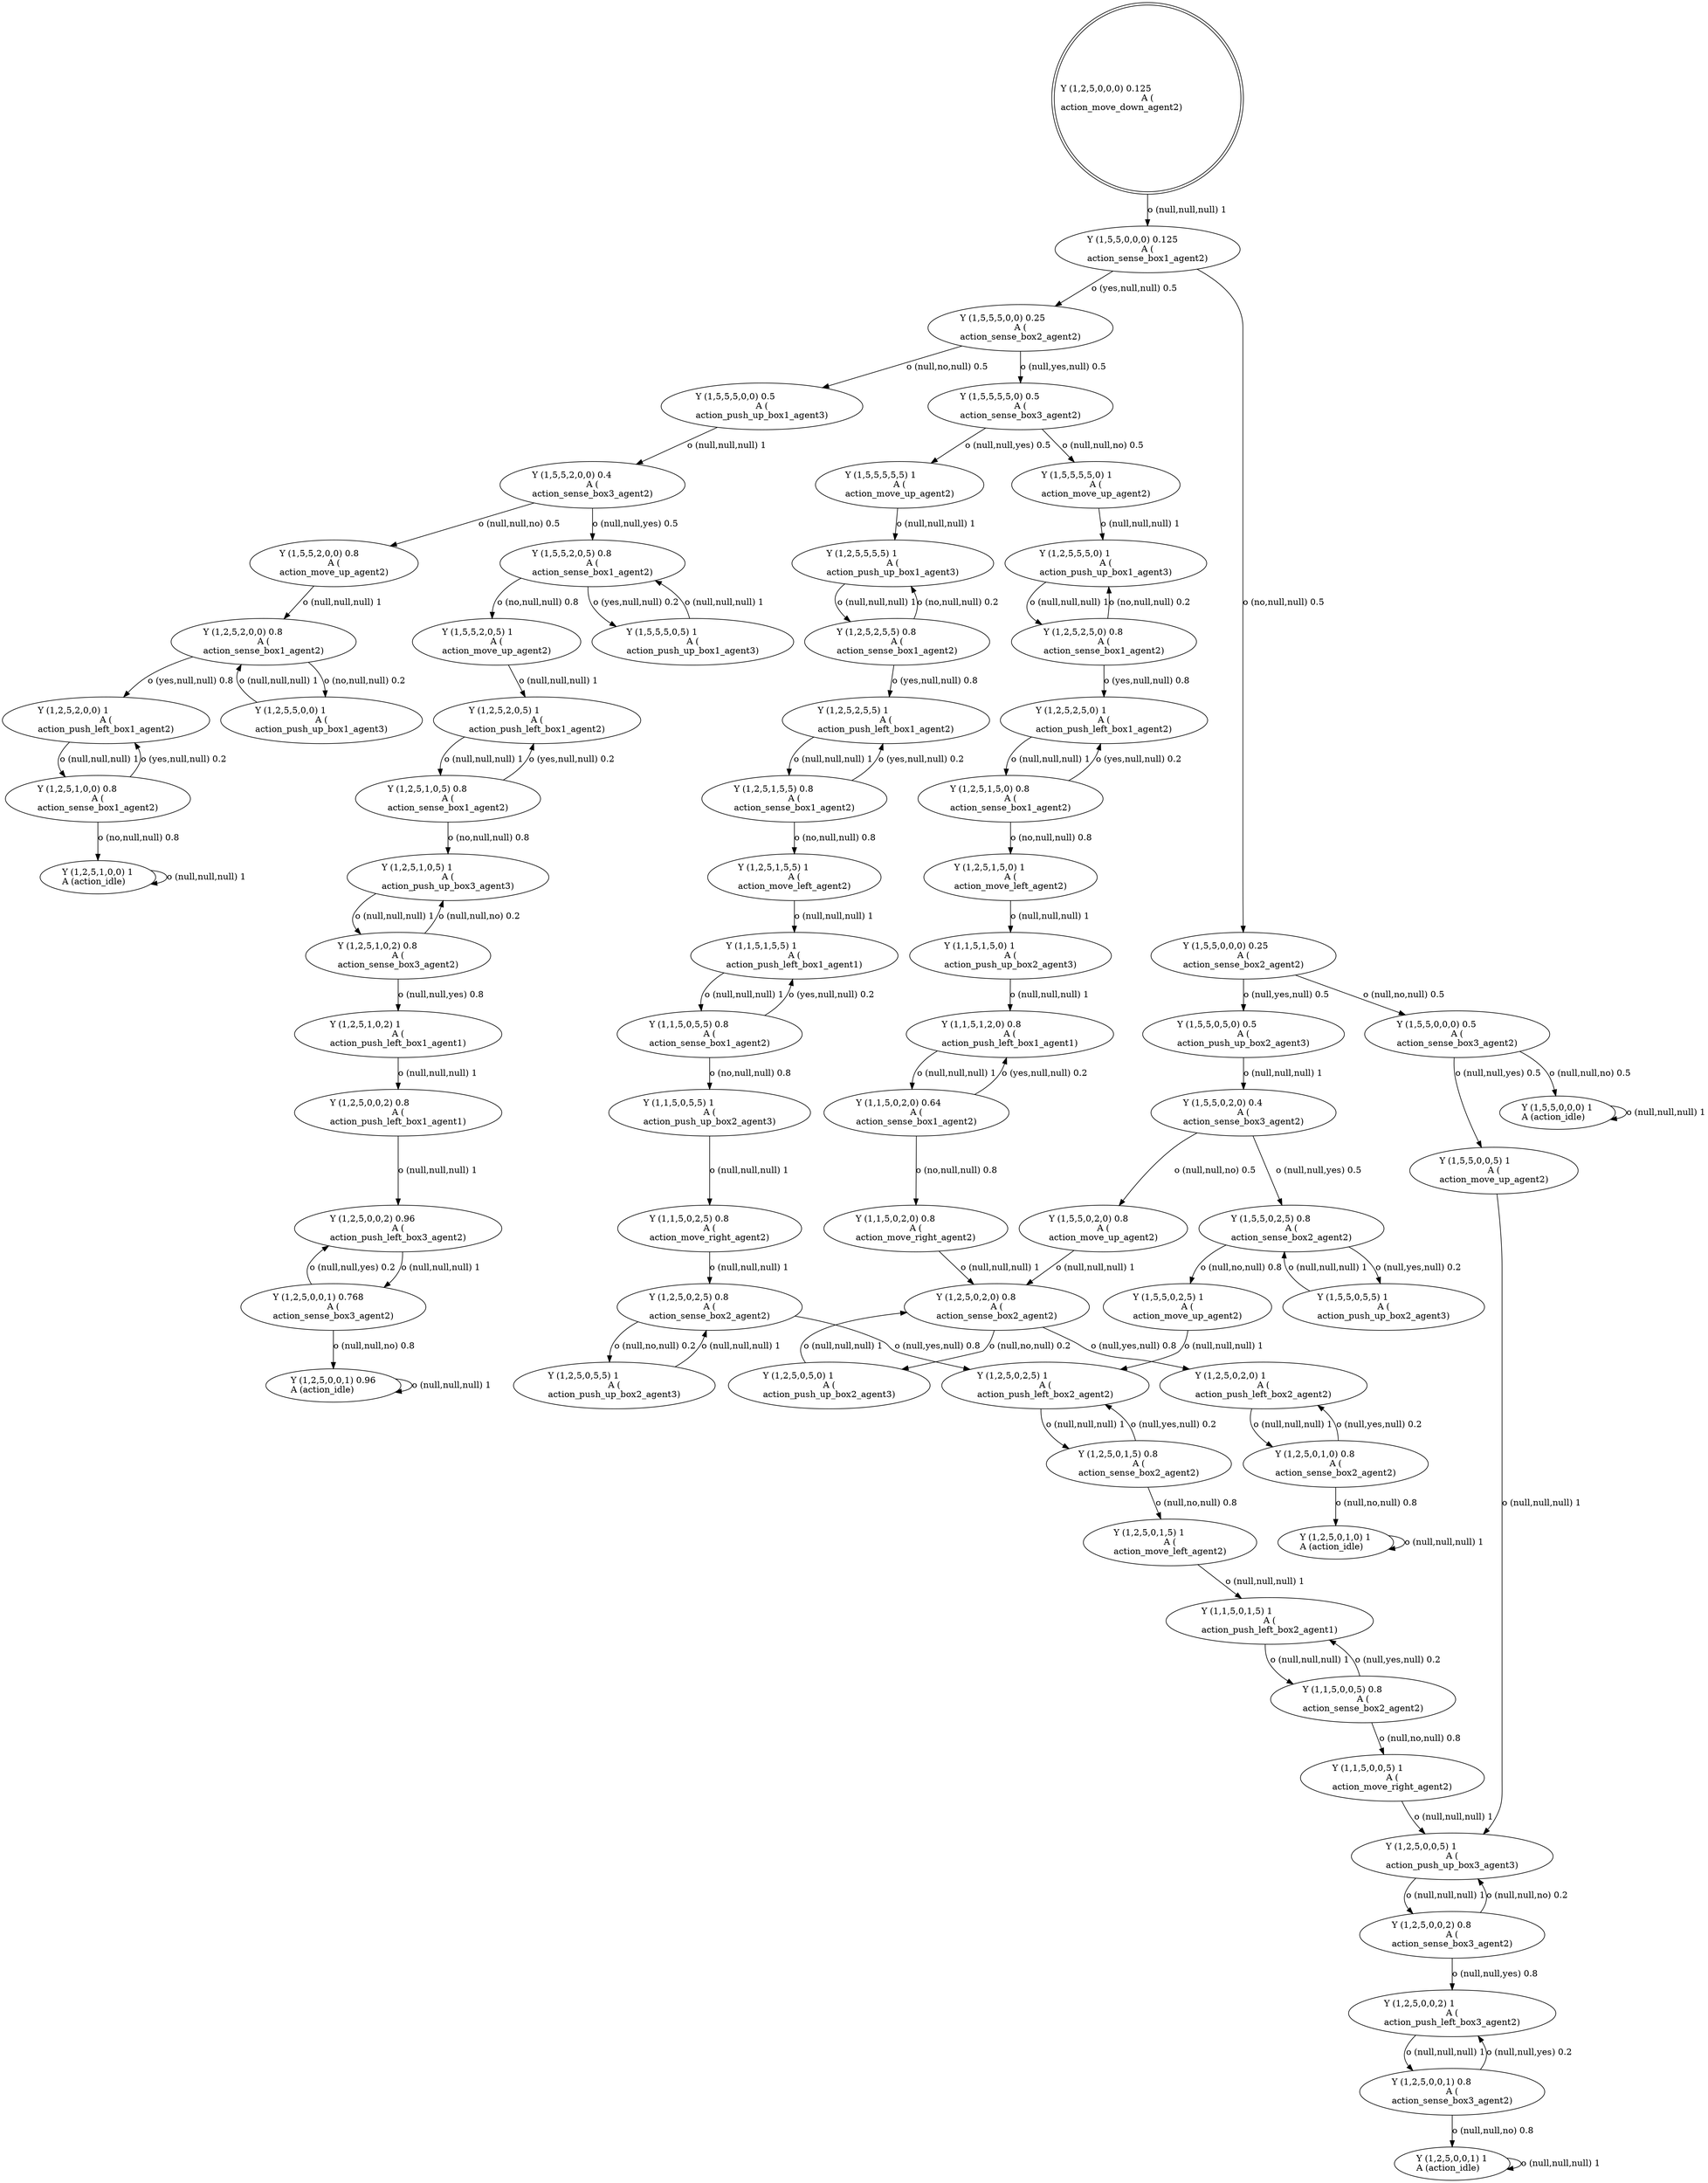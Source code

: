 digraph G
{
root [label="Y (1,2,5,0,0,0) 0.125\lA (\naction_move_down_agent2)\l" shape=doublecircle labeljust="l"];
x0row422 [label="Y (1,5,5,2,0,0) 0.4\lA (\naction_sense_box3_agent2)\l"];
x0row430 [label="Y (1,5,5,5,0,5) 1\lA (\naction_push_up_box1_agent3)\l"];
x0row63 [label="Y (1,2,5,5,5,5) 1\lA (\naction_push_up_box1_agent3)\l"];
x0row74 [label="Y (1,2,5,2,5,5) 0.8\lA (\naction_sense_box1_agent2)\l"];
x0row396 [label="Y (1,2,5,0,1,0) 0.8\lA (\naction_sense_box2_agent2)\l"];
x0row398 [label="Y (1,2,5,0,1,0) 1\lA (action_idle)\l"];
x0row154 [label="Y (1,1,5,0,2,5) 0.8\lA (\naction_move_right_agent2)\l"];
x0row156 [label="Y (1,2,5,0,5,5) 1\lA (\naction_push_up_box2_agent3)\l"];
x0row166 [label="Y (1,2,5,0,2,5) 0.8\lA (\naction_sense_box2_agent2)\l"];
x0row167 [label="Y (1,5,5,0,2,5) 0.8\lA (\naction_sense_box2_agent2)\l"];
x0row168 [label="Y (1,2,5,0,2,5) 1\lA (\naction_push_left_box2_agent2)\l"];
x0row177 [label="Y (1,5,5,0,2,5) 1\lA (\naction_move_up_agent2)\l"];
x0row185 [label="Y (1,2,5,0,1,5) 0.8\lA (\naction_sense_box2_agent2)\l"];
x0row187 [label="Y (1,2,5,0,1,5) 1\lA (\naction_move_left_agent2)\l"];
x0row88 [label="Y (1,2,5,2,5,5) 1\lA (\naction_push_left_box1_agent2)\l"];
x0row103 [label="Y (1,2,5,1,5,5) 0.8\lA (\naction_sense_box1_agent2)\l"];
x0row444 [label="Y (1,5,5,2,0,5) 0.8\lA (\naction_sense_box1_agent2)\l"];
x0row445 [label="Y (1,5,5,2,0,0) 0.8\lA (\naction_move_up_agent2)\l"];
x0row455 [label="Y (1,5,5,2,0,5) 1\lA (\naction_move_up_agent2)\l"];
x0row472 [label="Y (1,2,5,2,0,5) 1\lA (\naction_push_left_box1_agent2)\l"];
x0row110 [label="Y (1,2,5,1,5,5) 1\lA (\naction_move_left_agent2)\l"];
x0row120 [label="Y (1,1,5,1,5,5) 1\lA (\naction_push_left_box1_agent1)\l"];
x0row128 [label="Y (1,1,5,0,5,5) 0.8\lA (\naction_sense_box1_agent2)\l"];
x0row142 [label="Y (1,1,5,0,5,5) 1\lA (\naction_push_up_box2_agent3)\l"];
x0row581 [label="Y (1,2,5,2,0,0) 1\lA (\naction_push_left_box1_agent2)\l"];
x0row582 [label="Y (1,2,5,5,0,0) 1\lA (\naction_push_up_box1_agent3)\l"];
x0row592 [label="Y (1,2,5,1,0,0) 0.8\lA (\naction_sense_box1_agent2)\l"];
x0row599 [label="Y (1,2,5,1,0,0) 1\lA (action_idle)\l"];
x0row285 [label="Y (1,2,5,5,5,0) 1\lA (\naction_push_up_box1_agent3)\l"];
x0row294 [label="Y (1,2,5,2,5,0) 0.8\lA (\naction_sense_box1_agent2)\l"];
x0row487 [label="Y (1,2,5,1,0,5) 0.8\lA (\naction_sense_box1_agent2)\l"];
x0row494 [label="Y (1,2,5,1,0,5) 1\lA (\naction_push_up_box3_agent3)\l"];
x0row507 [label="Y (1,2,5,1,0,2) 0.8\lA (\naction_sense_box3_agent2)\l"];
x0row543 [label="Y (1,2,5,0,0,1) 0.768\lA (\naction_sense_box3_agent2)\l"];
x0row554 [label="Y (1,2,5,0,0,1) 0.96\lA (action_idle)\l"];
x0row568 [label="Y (1,2,5,2,0,0) 0.8\lA (\naction_sense_box1_agent2)\l"];
x0row54 [label="Y (1,5,5,5,5,5) 1\lA (\naction_move_up_agent2)\l"];
x0row55 [label="Y (1,5,5,5,5,0) 1\lA (\naction_move_up_agent2)\l"];
x0row307 [label="Y (1,2,5,2,5,0) 1\lA (\naction_push_left_box1_agent2)\l"];
x0row320 [label="Y (1,2,5,1,5,0) 0.8\lA (\naction_sense_box1_agent2)\l"];
x0row265 [label="Y (1,2,5,0,0,1) 1\lA (action_idle)\l"];
x0row276 [label="Y (1,5,5,0,5,5) 1\lA (\naction_push_up_box2_agent3)\l"];
x0row617 [label="Y (1,5,5,0,5,0) 0.5\lA (\naction_push_up_box2_agent3)\l"];
x0row618 [label="Y (1,5,5,0,0,0) 0.5\lA (\naction_sense_box3_agent2)\l"];
x0row640 [label="Y (1,5,5,0,2,0) 0.4\lA (\naction_sense_box3_agent2)\l"];
x0row18 [label="Y (1,5,5,5,0,0) 0.25\lA (\naction_sense_box2_agent2)\l"];
x0row19 [label="Y (1,5,5,0,0,0) 0.25\lA (\naction_sense_box2_agent2)\l"];
x0row29 [label="Y (1,5,5,5,5,0) 0.5\lA (\naction_sense_box3_agent2)\l"];
x0row30 [label="Y (1,5,5,5,0,0) 0.5\lA (\naction_push_up_box1_agent3)\l"];
x0row214 [label="Y (1,1,5,0,0,5) 0.8\lA (\naction_sense_box2_agent2)\l"];
x0row216 [label="Y (1,1,5,0,0,5) 1\lA (\naction_move_right_agent2)\l"];
x0row233 [label="Y (1,2,5,0,0,5) 1\lA (\naction_push_up_box3_agent3)\l"];
x0row327 [label="Y (1,2,5,1,5,0) 1\lA (\naction_move_left_agent2)\l"];
x0row336 [label="Y (1,1,5,1,5,0) 1\lA (\naction_push_up_box2_agent3)\l"];
x0row349 [label="Y (1,1,5,1,2,0) 0.8\lA (\naction_push_left_box1_agent1)\l"];
x0row694 [label="Y (1,5,5,0,0,0) 1\lA (action_idle)\l"];
x0row200 [label="Y (1,1,5,0,1,5) 1\lA (\naction_push_left_box2_agent1)\l"];
x0row352 [label="Y (1,1,5,0,2,0) 0.64\lA (\naction_sense_box1_agent2)\l"];
x0row365 [label="Y (1,1,5,0,2,0) 0.8\lA (\naction_move_right_agent2)\l"];
x0row378 [label="Y (1,2,5,0,2,0) 0.8\lA (\naction_sense_box2_agent2)\l"];
x0row379 [label="Y (1,5,5,0,2,0) 0.8\lA (\naction_move_up_agent2)\l"];
x0row380 [label="Y (1,2,5,0,2,0) 1\lA (\naction_push_left_box2_agent2)\l"];
x0row381 [label="Y (1,2,5,0,5,0) 1\lA (\naction_push_up_box2_agent3)\l"];
x0row516 [label="Y (1,2,5,1,0,2) 1\lA (\naction_push_left_box1_agent1)\l"];
x0row521 [label="Y (1,2,5,0,0,2) 0.8\lA (\naction_push_left_box1_agent1)\l"];
x0row530 [label="Y (1,2,5,0,0,2) 0.96\lA (\naction_push_left_box3_agent2)\l"];
x0row1 [label="Y (1,5,5,0,0,0) 0.125\lA (\naction_sense_box1_agent2)\l"];
x0row234 [label="Y (1,5,5,0,0,5) 1\lA (\naction_move_up_agent2)\l"];
x0row240 [label="Y (1,2,5,0,0,2) 0.8\lA (\naction_sense_box3_agent2)\l"];
x0row247 [label="Y (1,2,5,0,0,2) 1\lA (\naction_push_left_box3_agent2)\l"];
x0row255 [label="Y (1,2,5,0,0,1) 0.8\lA (\naction_sense_box3_agent2)\l"];
root -> x0row1 [label="o (null,null,null) 1\l"];
x0row1 -> x0row18 [label="o (yes,null,null) 0.5\l"];
x0row1 -> x0row19 [label="o (no,null,null) 0.5\l"];
x0row18 -> x0row29 [label="o (null,yes,null) 0.5\l"];
x0row18 -> x0row30 [label="o (null,no,null) 0.5\l"];
x0row29 -> x0row54 [label="o (null,null,yes) 0.5\l"];
x0row29 -> x0row55 [label="o (null,null,no) 0.5\l"];
x0row54 -> x0row63 [label="o (null,null,null) 1\l"];
x0row63 -> x0row74 [label="o (null,null,null) 1\l"];
x0row74 -> x0row88 [label="o (yes,null,null) 0.8\l"];
x0row74 -> x0row63 [label="o (no,null,null) 0.2\l"];
x0row88 -> x0row103 [label="o (null,null,null) 1\l"];
x0row103 -> x0row88 [label="o (yes,null,null) 0.2\l"];
x0row103 -> x0row110 [label="o (no,null,null) 0.8\l"];
x0row110 -> x0row120 [label="o (null,null,null) 1\l"];
x0row120 -> x0row128 [label="o (null,null,null) 1\l"];
x0row128 -> x0row120 [label="o (yes,null,null) 0.2\l"];
x0row128 -> x0row142 [label="o (no,null,null) 0.8\l"];
x0row142 -> x0row154 [label="o (null,null,null) 1\l"];
x0row154 -> x0row166 [label="o (null,null,null) 1\l"];
x0row166 -> x0row168 [label="o (null,yes,null) 0.8\l"];
x0row166 -> x0row156 [label="o (null,no,null) 0.2\l"];
x0row168 -> x0row185 [label="o (null,null,null) 1\l"];
x0row185 -> x0row168 [label="o (null,yes,null) 0.2\l"];
x0row185 -> x0row187 [label="o (null,no,null) 0.8\l"];
x0row187 -> x0row200 [label="o (null,null,null) 1\l"];
x0row200 -> x0row214 [label="o (null,null,null) 1\l"];
x0row214 -> x0row200 [label="o (null,yes,null) 0.2\l"];
x0row214 -> x0row216 [label="o (null,no,null) 0.8\l"];
x0row216 -> x0row233 [label="o (null,null,null) 1\l"];
x0row233 -> x0row240 [label="o (null,null,null) 1\l"];
x0row240 -> x0row247 [label="o (null,null,yes) 0.8\l"];
x0row240 -> x0row233 [label="o (null,null,no) 0.2\l"];
x0row247 -> x0row255 [label="o (null,null,null) 1\l"];
x0row255 -> x0row247 [label="o (null,null,yes) 0.2\l"];
x0row255 -> x0row265 [label="o (null,null,no) 0.8\l"];
x0row265 -> x0row265 [label="o (null,null,null) 1\l"];
x0row156 -> x0row166 [label="o (null,null,null) 1\l"];
x0row55 -> x0row285 [label="o (null,null,null) 1\l"];
x0row285 -> x0row294 [label="o (null,null,null) 1\l"];
x0row294 -> x0row307 [label="o (yes,null,null) 0.8\l"];
x0row294 -> x0row285 [label="o (no,null,null) 0.2\l"];
x0row307 -> x0row320 [label="o (null,null,null) 1\l"];
x0row320 -> x0row307 [label="o (yes,null,null) 0.2\l"];
x0row320 -> x0row327 [label="o (no,null,null) 0.8\l"];
x0row327 -> x0row336 [label="o (null,null,null) 1\l"];
x0row336 -> x0row349 [label="o (null,null,null) 1\l"];
x0row349 -> x0row352 [label="o (null,null,null) 1\l"];
x0row352 -> x0row349 [label="o (yes,null,null) 0.2\l"];
x0row352 -> x0row365 [label="o (no,null,null) 0.8\l"];
x0row365 -> x0row378 [label="o (null,null,null) 1\l"];
x0row378 -> x0row380 [label="o (null,yes,null) 0.8\l"];
x0row378 -> x0row381 [label="o (null,no,null) 0.2\l"];
x0row380 -> x0row396 [label="o (null,null,null) 1\l"];
x0row396 -> x0row380 [label="o (null,yes,null) 0.2\l"];
x0row396 -> x0row398 [label="o (null,no,null) 0.8\l"];
x0row398 -> x0row398 [label="o (null,null,null) 1\l"];
x0row381 -> x0row378 [label="o (null,null,null) 1\l"];
x0row30 -> x0row422 [label="o (null,null,null) 1\l"];
x0row422 -> x0row444 [label="o (null,null,yes) 0.5\l"];
x0row422 -> x0row445 [label="o (null,null,no) 0.5\l"];
x0row444 -> x0row430 [label="o (yes,null,null) 0.2\l"];
x0row444 -> x0row455 [label="o (no,null,null) 0.8\l"];
x0row430 -> x0row444 [label="o (null,null,null) 1\l"];
x0row455 -> x0row472 [label="o (null,null,null) 1\l"];
x0row472 -> x0row487 [label="o (null,null,null) 1\l"];
x0row487 -> x0row472 [label="o (yes,null,null) 0.2\l"];
x0row487 -> x0row494 [label="o (no,null,null) 0.8\l"];
x0row494 -> x0row507 [label="o (null,null,null) 1\l"];
x0row507 -> x0row516 [label="o (null,null,yes) 0.8\l"];
x0row507 -> x0row494 [label="o (null,null,no) 0.2\l"];
x0row516 -> x0row521 [label="o (null,null,null) 1\l"];
x0row521 -> x0row530 [label="o (null,null,null) 1\l"];
x0row530 -> x0row543 [label="o (null,null,null) 1\l"];
x0row543 -> x0row530 [label="o (null,null,yes) 0.2\l"];
x0row543 -> x0row554 [label="o (null,null,no) 0.8\l"];
x0row554 -> x0row554 [label="o (null,null,null) 1\l"];
x0row445 -> x0row568 [label="o (null,null,null) 1\l"];
x0row568 -> x0row581 [label="o (yes,null,null) 0.8\l"];
x0row568 -> x0row582 [label="o (no,null,null) 0.2\l"];
x0row581 -> x0row592 [label="o (null,null,null) 1\l"];
x0row592 -> x0row581 [label="o (yes,null,null) 0.2\l"];
x0row592 -> x0row599 [label="o (no,null,null) 0.8\l"];
x0row599 -> x0row599 [label="o (null,null,null) 1\l"];
x0row582 -> x0row568 [label="o (null,null,null) 1\l"];
x0row19 -> x0row617 [label="o (null,yes,null) 0.5\l"];
x0row19 -> x0row618 [label="o (null,no,null) 0.5\l"];
x0row617 -> x0row640 [label="o (null,null,null) 1\l"];
x0row640 -> x0row167 [label="o (null,null,yes) 0.5\l"];
x0row640 -> x0row379 [label="o (null,null,no) 0.5\l"];
x0row167 -> x0row276 [label="o (null,yes,null) 0.2\l"];
x0row167 -> x0row177 [label="o (null,no,null) 0.8\l"];
x0row276 -> x0row167 [label="o (null,null,null) 1\l"];
x0row177 -> x0row168 [label="o (null,null,null) 1\l"];
x0row379 -> x0row378 [label="o (null,null,null) 1\l"];
x0row618 -> x0row234 [label="o (null,null,yes) 0.5\l"];
x0row618 -> x0row694 [label="o (null,null,no) 0.5\l"];
x0row234 -> x0row233 [label="o (null,null,null) 1\l"];
x0row694 -> x0row694 [label="o (null,null,null) 1\l"];
}
